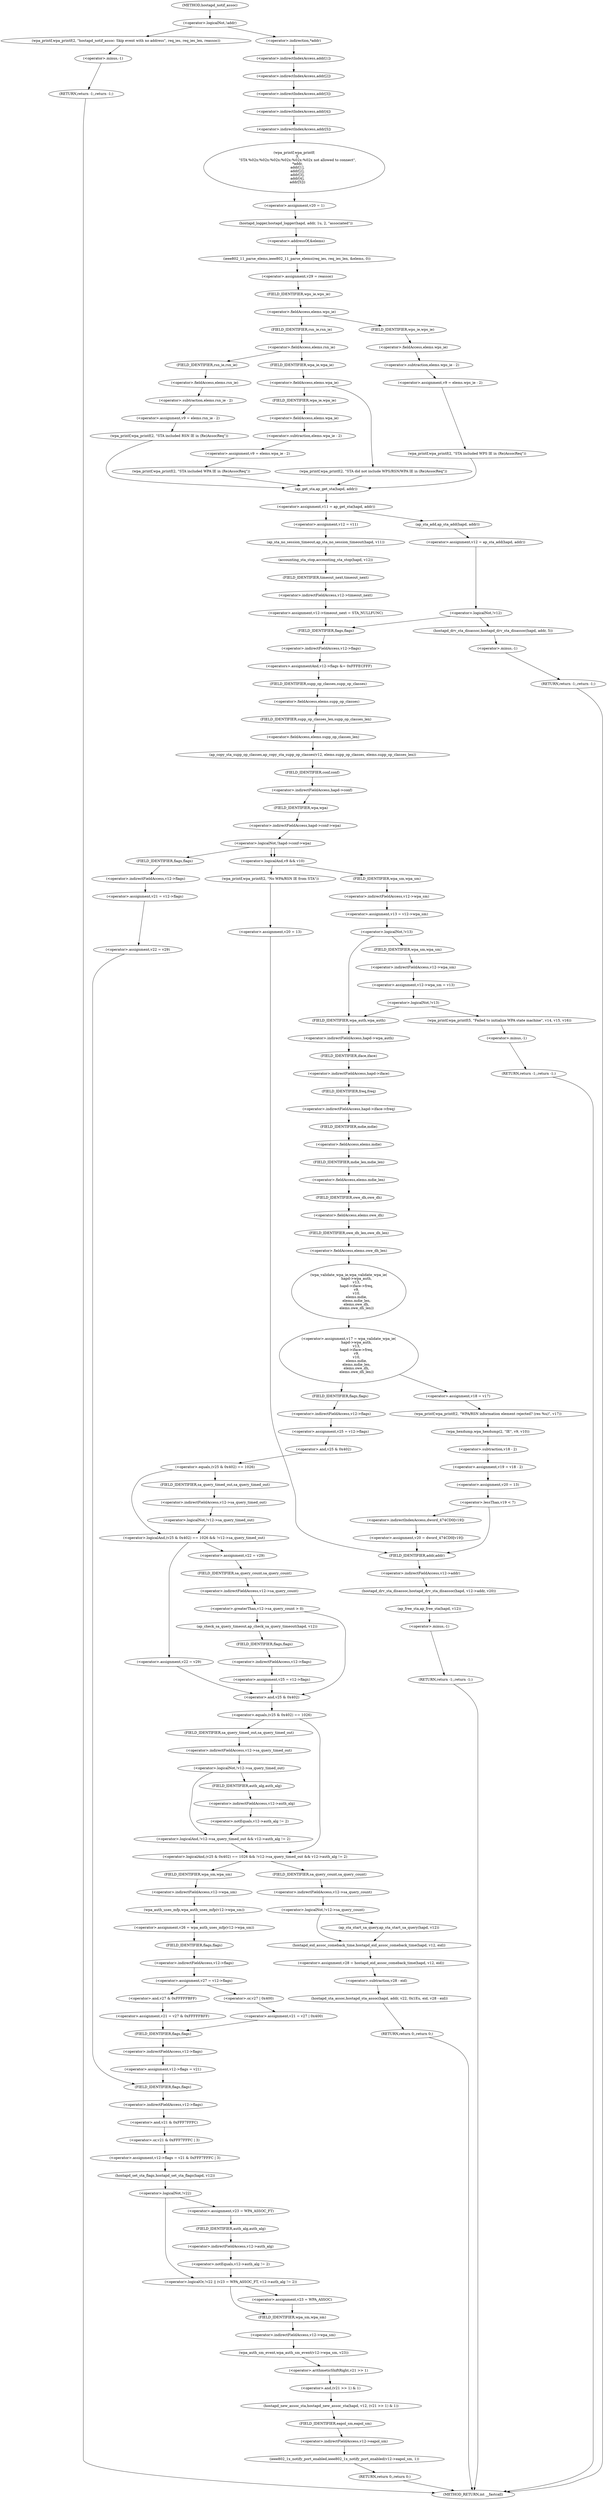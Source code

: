 digraph hostapd_notif_assoc {  
"1000153" [label = "(<operator>.logicalNot,!addr)" ]
"1000156" [label = "(wpa_printf,wpa_printf(2, \"hostapd_notif_assoc: Skip event with no address\", req_ies, req_ies_len, reassoc))" ]
"1000162" [label = "(RETURN,return -1;,return -1;)" ]
"1000163" [label = "(<operator>.minus,-1)" ]
"1000167" [label = "(wpa_printf,wpa_printf(\n      3,\n      \"STA %02x:%02x:%02x:%02x:%02x:%02x not allowed to connect\",\n      *addr,\n      addr[1],\n      addr[2],\n      addr[3],\n      addr[4],\n      addr[5]))" ]
"1000170" [label = "(<operator>.indirection,*addr)" ]
"1000172" [label = "(<operator>.indirectIndexAccess,addr[1])" ]
"1000175" [label = "(<operator>.indirectIndexAccess,addr[2])" ]
"1000178" [label = "(<operator>.indirectIndexAccess,addr[3])" ]
"1000181" [label = "(<operator>.indirectIndexAccess,addr[4])" ]
"1000184" [label = "(<operator>.indirectIndexAccess,addr[5])" ]
"1000187" [label = "(<operator>.assignment,v20 = 1)" ]
"1000190" [label = "(hostapd_logger,hostapd_logger(hapd, addr, 1u, 2, \"associated\"))" ]
"1000196" [label = "(ieee802_11_parse_elems,ieee802_11_parse_elems(req_ies, req_ies_len, &elems, 0))" ]
"1000199" [label = "(<operator>.addressOf,&elems)" ]
"1000202" [label = "(<operator>.assignment,v29 = reassoc)" ]
"1000206" [label = "(<operator>.fieldAccess,elems.wps_ie)" ]
"1000208" [label = "(FIELD_IDENTIFIER,wps_ie,wps_ie)" ]
"1000210" [label = "(<operator>.assignment,v9 = elems.wps_ie - 2)" ]
"1000212" [label = "(<operator>.subtraction,elems.wps_ie - 2)" ]
"1000213" [label = "(<operator>.fieldAccess,elems.wps_ie)" ]
"1000215" [label = "(FIELD_IDENTIFIER,wps_ie,wps_ie)" ]
"1000218" [label = "(wpa_printf,wpa_printf(2, \"STA included WPS IE in (Re)AssocReq\"))" ]
"1000223" [label = "(<operator>.fieldAccess,elems.rsn_ie)" ]
"1000225" [label = "(FIELD_IDENTIFIER,rsn_ie,rsn_ie)" ]
"1000227" [label = "(<operator>.assignment,v9 = elems.rsn_ie - 2)" ]
"1000229" [label = "(<operator>.subtraction,elems.rsn_ie - 2)" ]
"1000230" [label = "(<operator>.fieldAccess,elems.rsn_ie)" ]
"1000232" [label = "(FIELD_IDENTIFIER,rsn_ie,rsn_ie)" ]
"1000235" [label = "(wpa_printf,wpa_printf(2, \"STA included RSN IE in (Re)AssocReq\"))" ]
"1000240" [label = "(<operator>.fieldAccess,elems.wpa_ie)" ]
"1000242" [label = "(FIELD_IDENTIFIER,wpa_ie,wpa_ie)" ]
"1000244" [label = "(<operator>.assignment,v9 = elems.wpa_ie - 2)" ]
"1000246" [label = "(<operator>.subtraction,elems.wpa_ie - 2)" ]
"1000247" [label = "(<operator>.fieldAccess,elems.wpa_ie)" ]
"1000249" [label = "(FIELD_IDENTIFIER,wpa_ie,wpa_ie)" ]
"1000252" [label = "(wpa_printf,wpa_printf(2, \"STA included WPA IE in (Re)AssocReq\"))" ]
"1000259" [label = "(wpa_printf,wpa_printf(2, \"STA did not include WPS/RSN/WPA IE in (Re)AssocReq\"))" ]
"1000262" [label = "(<operator>.assignment,v11 = ap_get_sta(hapd, addr))" ]
"1000264" [label = "(ap_get_sta,ap_get_sta(hapd, addr))" ]
"1000270" [label = "(<operator>.assignment,v12 = v11)" ]
"1000273" [label = "(ap_sta_no_session_timeout,ap_sta_no_session_timeout(hapd, v11))" ]
"1000276" [label = "(accounting_sta_stop,accounting_sta_stop(hapd, v12))" ]
"1000279" [label = "(<operator>.assignment,v12->timeout_next = STA_NULLFUNC)" ]
"1000280" [label = "(<operator>.indirectFieldAccess,v12->timeout_next)" ]
"1000282" [label = "(FIELD_IDENTIFIER,timeout_next,timeout_next)" ]
"1000286" [label = "(<operator>.assignment,v12 = ap_sta_add(hapd, addr))" ]
"1000288" [label = "(ap_sta_add,ap_sta_add(hapd, addr))" ]
"1000292" [label = "(<operator>.logicalNot,!v12)" ]
"1000295" [label = "(hostapd_drv_sta_disassoc,hostapd_drv_sta_disassoc(hapd, addr, 5))" ]
"1000299" [label = "(RETURN,return -1;,return -1;)" ]
"1000300" [label = "(<operator>.minus,-1)" ]
"1000302" [label = "(<operators>.assignmentAnd,v12->flags &= 0xFFFECFFF)" ]
"1000303" [label = "(<operator>.indirectFieldAccess,v12->flags)" ]
"1000305" [label = "(FIELD_IDENTIFIER,flags,flags)" ]
"1000308" [label = "(ap_copy_sta_supp_op_classes,ap_copy_sta_supp_op_classes(v12, elems.supp_op_classes, elems.supp_op_classes_len))" ]
"1000310" [label = "(<operator>.fieldAccess,elems.supp_op_classes)" ]
"1000312" [label = "(FIELD_IDENTIFIER,supp_op_classes,supp_op_classes)" ]
"1000313" [label = "(<operator>.fieldAccess,elems.supp_op_classes_len)" ]
"1000315" [label = "(FIELD_IDENTIFIER,supp_op_classes_len,supp_op_classes_len)" ]
"1000317" [label = "(<operator>.logicalNot,!hapd->conf->wpa)" ]
"1000318" [label = "(<operator>.indirectFieldAccess,hapd->conf->wpa)" ]
"1000319" [label = "(<operator>.indirectFieldAccess,hapd->conf)" ]
"1000321" [label = "(FIELD_IDENTIFIER,conf,conf)" ]
"1000322" [label = "(FIELD_IDENTIFIER,wpa,wpa)" ]
"1000324" [label = "(<operator>.assignment,v21 = v12->flags)" ]
"1000326" [label = "(<operator>.indirectFieldAccess,v12->flags)" ]
"1000328" [label = "(FIELD_IDENTIFIER,flags,flags)" ]
"1000329" [label = "(<operator>.assignment,v22 = v29)" ]
"1000334" [label = "(<operator>.logicalAnd,v9 && v10)" ]
"1000338" [label = "(<operator>.assignment,v13 = v12->wpa_sm)" ]
"1000340" [label = "(<operator>.indirectFieldAccess,v12->wpa_sm)" ]
"1000342" [label = "(FIELD_IDENTIFIER,wpa_sm,wpa_sm)" ]
"1000344" [label = "(<operator>.logicalNot,!v13)" ]
"1000347" [label = "(<operator>.assignment,v12->wpa_sm = v13)" ]
"1000348" [label = "(<operator>.indirectFieldAccess,v12->wpa_sm)" ]
"1000350" [label = "(FIELD_IDENTIFIER,wpa_sm,wpa_sm)" ]
"1000353" [label = "(<operator>.logicalNot,!v13)" ]
"1000356" [label = "(wpa_printf,wpa_printf(5, \"Failed to initialize WPA state machine\", v14, v15, v16))" ]
"1000362" [label = "(RETURN,return -1;,return -1;)" ]
"1000363" [label = "(<operator>.minus,-1)" ]
"1000365" [label = "(<operator>.assignment,v17 = wpa_validate_wpa_ie(\n              hapd->wpa_auth,\n              v13,\n              hapd->iface->freq,\n              v9,\n              v10,\n              elems.mdie,\n              elems.mdie_len,\n              elems.owe_dh,\n              elems.owe_dh_len))" ]
"1000367" [label = "(wpa_validate_wpa_ie,wpa_validate_wpa_ie(\n              hapd->wpa_auth,\n              v13,\n              hapd->iface->freq,\n              v9,\n              v10,\n              elems.mdie,\n              elems.mdie_len,\n              elems.owe_dh,\n              elems.owe_dh_len))" ]
"1000368" [label = "(<operator>.indirectFieldAccess,hapd->wpa_auth)" ]
"1000370" [label = "(FIELD_IDENTIFIER,wpa_auth,wpa_auth)" ]
"1000372" [label = "(<operator>.indirectFieldAccess,hapd->iface->freq)" ]
"1000373" [label = "(<operator>.indirectFieldAccess,hapd->iface)" ]
"1000375" [label = "(FIELD_IDENTIFIER,iface,iface)" ]
"1000376" [label = "(FIELD_IDENTIFIER,freq,freq)" ]
"1000379" [label = "(<operator>.fieldAccess,elems.mdie)" ]
"1000381" [label = "(FIELD_IDENTIFIER,mdie,mdie)" ]
"1000382" [label = "(<operator>.fieldAccess,elems.mdie_len)" ]
"1000384" [label = "(FIELD_IDENTIFIER,mdie_len,mdie_len)" ]
"1000385" [label = "(<operator>.fieldAccess,elems.owe_dh)" ]
"1000387" [label = "(FIELD_IDENTIFIER,owe_dh,owe_dh)" ]
"1000388" [label = "(<operator>.fieldAccess,elems.owe_dh_len)" ]
"1000390" [label = "(FIELD_IDENTIFIER,owe_dh_len,owe_dh_len)" ]
"1000394" [label = "(<operator>.assignment,v18 = v17)" ]
"1000397" [label = "(wpa_printf,wpa_printf(2, \"WPA/RSN information element rejected? (res %u)\", v17))" ]
"1000401" [label = "(wpa_hexdump,wpa_hexdump(2, \"IE\", v9, v10))" ]
"1000406" [label = "(<operator>.assignment,v19 = v18 - 2)" ]
"1000408" [label = "(<operator>.subtraction,v18 - 2)" ]
"1000411" [label = "(<operator>.assignment,v20 = 13)" ]
"1000415" [label = "(<operator>.lessThan,v19 < 7)" ]
"1000418" [label = "(<operator>.assignment,v20 = dword_474CD0[v19])" ]
"1000420" [label = "(<operator>.indirectIndexAccess,dword_474CD0[v19])" ]
"1000424" [label = "(<operator>.assignment,v25 = v12->flags)" ]
"1000426" [label = "(<operator>.indirectFieldAccess,v12->flags)" ]
"1000428" [label = "(FIELD_IDENTIFIER,flags,flags)" ]
"1000430" [label = "(<operator>.logicalAnd,(v25 & 0x402) == 1026 && !v12->sa_query_timed_out)" ]
"1000431" [label = "(<operator>.equals,(v25 & 0x402) == 1026)" ]
"1000432" [label = "(<operator>.and,v25 & 0x402)" ]
"1000436" [label = "(<operator>.logicalNot,!v12->sa_query_timed_out)" ]
"1000437" [label = "(<operator>.indirectFieldAccess,v12->sa_query_timed_out)" ]
"1000439" [label = "(FIELD_IDENTIFIER,sa_query_timed_out,sa_query_timed_out)" ]
"1000441" [label = "(<operator>.assignment,v22 = v29)" ]
"1000445" [label = "(<operator>.greaterThan,v12->sa_query_count > 0)" ]
"1000446" [label = "(<operator>.indirectFieldAccess,v12->sa_query_count)" ]
"1000448" [label = "(FIELD_IDENTIFIER,sa_query_count,sa_query_count)" ]
"1000451" [label = "(ap_check_sa_query_timeout,ap_check_sa_query_timeout(hapd, v12))" ]
"1000454" [label = "(<operator>.assignment,v25 = v12->flags)" ]
"1000456" [label = "(<operator>.indirectFieldAccess,v12->flags)" ]
"1000458" [label = "(FIELD_IDENTIFIER,flags,flags)" ]
"1000461" [label = "(<operator>.assignment,v22 = v29)" ]
"1000465" [label = "(<operator>.logicalAnd,(v25 & 0x402) == 1026 && !v12->sa_query_timed_out && v12->auth_alg != 2)" ]
"1000466" [label = "(<operator>.equals,(v25 & 0x402) == 1026)" ]
"1000467" [label = "(<operator>.and,v25 & 0x402)" ]
"1000471" [label = "(<operator>.logicalAnd,!v12->sa_query_timed_out && v12->auth_alg != 2)" ]
"1000472" [label = "(<operator>.logicalNot,!v12->sa_query_timed_out)" ]
"1000473" [label = "(<operator>.indirectFieldAccess,v12->sa_query_timed_out)" ]
"1000475" [label = "(FIELD_IDENTIFIER,sa_query_timed_out,sa_query_timed_out)" ]
"1000476" [label = "(<operator>.notEquals,v12->auth_alg != 2)" ]
"1000477" [label = "(<operator>.indirectFieldAccess,v12->auth_alg)" ]
"1000479" [label = "(FIELD_IDENTIFIER,auth_alg,auth_alg)" ]
"1000483" [label = "(<operator>.logicalNot,!v12->sa_query_count)" ]
"1000484" [label = "(<operator>.indirectFieldAccess,v12->sa_query_count)" ]
"1000486" [label = "(FIELD_IDENTIFIER,sa_query_count,sa_query_count)" ]
"1000487" [label = "(ap_sta_start_sa_query,ap_sta_start_sa_query(hapd, v12))" ]
"1000490" [label = "(<operator>.assignment,v28 = hostapd_eid_assoc_comeback_time(hapd, v12, eid))" ]
"1000492" [label = "(hostapd_eid_assoc_comeback_time,hostapd_eid_assoc_comeback_time(hapd, v12, eid))" ]
"1000496" [label = "(hostapd_sta_assoc,hostapd_sta_assoc(hapd, addr, v22, 0x1Eu, eid, v28 - eid))" ]
"1000502" [label = "(<operator>.subtraction,v28 - eid)" ]
"1000505" [label = "(RETURN,return 0;,return 0;)" ]
"1000507" [label = "(<operator>.assignment,v26 = wpa_auth_uses_mfp(v12->wpa_sm))" ]
"1000509" [label = "(wpa_auth_uses_mfp,wpa_auth_uses_mfp(v12->wpa_sm))" ]
"1000510" [label = "(<operator>.indirectFieldAccess,v12->wpa_sm)" ]
"1000512" [label = "(FIELD_IDENTIFIER,wpa_sm,wpa_sm)" ]
"1000513" [label = "(<operator>.assignment,v27 = v12->flags)" ]
"1000515" [label = "(<operator>.indirectFieldAccess,v12->flags)" ]
"1000517" [label = "(FIELD_IDENTIFIER,flags,flags)" ]
"1000520" [label = "(<operator>.assignment,v21 = v27 | 0x400)" ]
"1000522" [label = "(<operator>.or,v27 | 0x400)" ]
"1000526" [label = "(<operator>.assignment,v21 = v27 & 0xFFFFFBFF)" ]
"1000528" [label = "(<operator>.and,v27 & 0xFFFFFBFF)" ]
"1000531" [label = "(<operator>.assignment,v12->flags = v21)" ]
"1000532" [label = "(<operator>.indirectFieldAccess,v12->flags)" ]
"1000534" [label = "(FIELD_IDENTIFIER,flags,flags)" ]
"1000537" [label = "(<operator>.assignment,v12->flags = v21 & 0xFFF7FFFC | 3)" ]
"1000538" [label = "(<operator>.indirectFieldAccess,v12->flags)" ]
"1000540" [label = "(FIELD_IDENTIFIER,flags,flags)" ]
"1000541" [label = "(<operator>.or,v21 & 0xFFF7FFFC | 3)" ]
"1000542" [label = "(<operator>.and,v21 & 0xFFF7FFFC)" ]
"1000546" [label = "(hostapd_set_sta_flags,hostapd_set_sta_flags(hapd, v12))" ]
"1000550" [label = "(<operator>.logicalOr,!v22 || (v23 = WPA_ASSOC_FT, v12->auth_alg != 2))" ]
"1000551" [label = "(<operator>.logicalNot,!v22)" ]
"1000554" [label = "(<operator>.assignment,v23 = WPA_ASSOC_FT)" ]
"1000557" [label = "(<operator>.notEquals,v12->auth_alg != 2)" ]
"1000558" [label = "(<operator>.indirectFieldAccess,v12->auth_alg)" ]
"1000560" [label = "(FIELD_IDENTIFIER,auth_alg,auth_alg)" ]
"1000562" [label = "(<operator>.assignment,v23 = WPA_ASSOC)" ]
"1000565" [label = "(wpa_auth_sm_event,wpa_auth_sm_event(v12->wpa_sm, v23))" ]
"1000566" [label = "(<operator>.indirectFieldAccess,v12->wpa_sm)" ]
"1000568" [label = "(FIELD_IDENTIFIER,wpa_sm,wpa_sm)" ]
"1000570" [label = "(hostapd_new_assoc_sta,hostapd_new_assoc_sta(hapd, v12, (v21 >> 1) & 1))" ]
"1000573" [label = "(<operator>.and,(v21 >> 1) & 1)" ]
"1000574" [label = "(<operator>.arithmeticShiftRight,v21 >> 1)" ]
"1000578" [label = "(ieee802_1x_notify_port_enabled,ieee802_1x_notify_port_enabled(v12->eapol_sm, 1))" ]
"1000579" [label = "(<operator>.indirectFieldAccess,v12->eapol_sm)" ]
"1000581" [label = "(FIELD_IDENTIFIER,eapol_sm,eapol_sm)" ]
"1000583" [label = "(RETURN,return 0;,return 0;)" ]
"1000585" [label = "(wpa_printf,wpa_printf(2, \"No WPA/RSN IE from STA\"))" ]
"1000588" [label = "(<operator>.assignment,v20 = 13)" ]
"1000592" [label = "(hostapd_drv_sta_disassoc,hostapd_drv_sta_disassoc(hapd, v12->addr, v20))" ]
"1000594" [label = "(<operator>.indirectFieldAccess,v12->addr)" ]
"1000596" [label = "(FIELD_IDENTIFIER,addr,addr)" ]
"1000598" [label = "(ap_free_sta,ap_free_sta(hapd, v12))" ]
"1000601" [label = "(RETURN,return -1;,return -1;)" ]
"1000602" [label = "(<operator>.minus,-1)" ]
"1000123" [label = "(METHOD,hostapd_notif_assoc)" ]
"1000604" [label = "(METHOD_RETURN,int __fastcall)" ]
  "1000153" -> "1000156" 
  "1000153" -> "1000170" 
  "1000156" -> "1000163" 
  "1000162" -> "1000604" 
  "1000163" -> "1000162" 
  "1000167" -> "1000187" 
  "1000170" -> "1000172" 
  "1000172" -> "1000175" 
  "1000175" -> "1000178" 
  "1000178" -> "1000181" 
  "1000181" -> "1000184" 
  "1000184" -> "1000167" 
  "1000187" -> "1000190" 
  "1000190" -> "1000199" 
  "1000196" -> "1000202" 
  "1000199" -> "1000196" 
  "1000202" -> "1000208" 
  "1000206" -> "1000215" 
  "1000206" -> "1000225" 
  "1000208" -> "1000206" 
  "1000210" -> "1000218" 
  "1000212" -> "1000210" 
  "1000213" -> "1000212" 
  "1000215" -> "1000213" 
  "1000218" -> "1000264" 
  "1000223" -> "1000232" 
  "1000223" -> "1000242" 
  "1000225" -> "1000223" 
  "1000227" -> "1000235" 
  "1000229" -> "1000227" 
  "1000230" -> "1000229" 
  "1000232" -> "1000230" 
  "1000235" -> "1000264" 
  "1000240" -> "1000249" 
  "1000240" -> "1000259" 
  "1000242" -> "1000240" 
  "1000244" -> "1000252" 
  "1000246" -> "1000244" 
  "1000247" -> "1000246" 
  "1000249" -> "1000247" 
  "1000252" -> "1000264" 
  "1000259" -> "1000264" 
  "1000262" -> "1000270" 
  "1000262" -> "1000288" 
  "1000264" -> "1000262" 
  "1000270" -> "1000273" 
  "1000273" -> "1000276" 
  "1000276" -> "1000282" 
  "1000279" -> "1000305" 
  "1000280" -> "1000279" 
  "1000282" -> "1000280" 
  "1000286" -> "1000292" 
  "1000288" -> "1000286" 
  "1000292" -> "1000295" 
  "1000292" -> "1000305" 
  "1000295" -> "1000300" 
  "1000299" -> "1000604" 
  "1000300" -> "1000299" 
  "1000302" -> "1000312" 
  "1000303" -> "1000302" 
  "1000305" -> "1000303" 
  "1000308" -> "1000321" 
  "1000310" -> "1000315" 
  "1000312" -> "1000310" 
  "1000313" -> "1000308" 
  "1000315" -> "1000313" 
  "1000317" -> "1000328" 
  "1000317" -> "1000334" 
  "1000317" -> "1000334" 
  "1000318" -> "1000317" 
  "1000319" -> "1000322" 
  "1000321" -> "1000319" 
  "1000322" -> "1000318" 
  "1000324" -> "1000329" 
  "1000326" -> "1000324" 
  "1000328" -> "1000326" 
  "1000329" -> "1000540" 
  "1000334" -> "1000342" 
  "1000334" -> "1000585" 
  "1000338" -> "1000344" 
  "1000340" -> "1000338" 
  "1000342" -> "1000340" 
  "1000344" -> "1000350" 
  "1000344" -> "1000370" 
  "1000347" -> "1000353" 
  "1000348" -> "1000347" 
  "1000350" -> "1000348" 
  "1000353" -> "1000356" 
  "1000353" -> "1000370" 
  "1000356" -> "1000363" 
  "1000362" -> "1000604" 
  "1000363" -> "1000362" 
  "1000365" -> "1000394" 
  "1000365" -> "1000428" 
  "1000367" -> "1000365" 
  "1000368" -> "1000375" 
  "1000370" -> "1000368" 
  "1000372" -> "1000381" 
  "1000373" -> "1000376" 
  "1000375" -> "1000373" 
  "1000376" -> "1000372" 
  "1000379" -> "1000384" 
  "1000381" -> "1000379" 
  "1000382" -> "1000387" 
  "1000384" -> "1000382" 
  "1000385" -> "1000390" 
  "1000387" -> "1000385" 
  "1000388" -> "1000367" 
  "1000390" -> "1000388" 
  "1000394" -> "1000397" 
  "1000397" -> "1000401" 
  "1000401" -> "1000408" 
  "1000406" -> "1000411" 
  "1000408" -> "1000406" 
  "1000411" -> "1000415" 
  "1000415" -> "1000420" 
  "1000415" -> "1000596" 
  "1000418" -> "1000596" 
  "1000420" -> "1000418" 
  "1000424" -> "1000432" 
  "1000426" -> "1000424" 
  "1000428" -> "1000426" 
  "1000430" -> "1000441" 
  "1000430" -> "1000461" 
  "1000431" -> "1000430" 
  "1000431" -> "1000439" 
  "1000432" -> "1000431" 
  "1000436" -> "1000430" 
  "1000437" -> "1000436" 
  "1000439" -> "1000437" 
  "1000441" -> "1000448" 
  "1000445" -> "1000451" 
  "1000445" -> "1000467" 
  "1000446" -> "1000445" 
  "1000448" -> "1000446" 
  "1000451" -> "1000458" 
  "1000454" -> "1000467" 
  "1000456" -> "1000454" 
  "1000458" -> "1000456" 
  "1000461" -> "1000467" 
  "1000465" -> "1000486" 
  "1000465" -> "1000512" 
  "1000466" -> "1000465" 
  "1000466" -> "1000475" 
  "1000467" -> "1000466" 
  "1000471" -> "1000465" 
  "1000472" -> "1000471" 
  "1000472" -> "1000479" 
  "1000473" -> "1000472" 
  "1000475" -> "1000473" 
  "1000476" -> "1000471" 
  "1000477" -> "1000476" 
  "1000479" -> "1000477" 
  "1000483" -> "1000487" 
  "1000483" -> "1000492" 
  "1000484" -> "1000483" 
  "1000486" -> "1000484" 
  "1000487" -> "1000492" 
  "1000490" -> "1000502" 
  "1000492" -> "1000490" 
  "1000496" -> "1000505" 
  "1000502" -> "1000496" 
  "1000505" -> "1000604" 
  "1000507" -> "1000517" 
  "1000509" -> "1000507" 
  "1000510" -> "1000509" 
  "1000512" -> "1000510" 
  "1000513" -> "1000522" 
  "1000513" -> "1000528" 
  "1000515" -> "1000513" 
  "1000517" -> "1000515" 
  "1000520" -> "1000534" 
  "1000522" -> "1000520" 
  "1000526" -> "1000534" 
  "1000528" -> "1000526" 
  "1000531" -> "1000540" 
  "1000532" -> "1000531" 
  "1000534" -> "1000532" 
  "1000537" -> "1000546" 
  "1000538" -> "1000542" 
  "1000540" -> "1000538" 
  "1000541" -> "1000537" 
  "1000542" -> "1000541" 
  "1000546" -> "1000551" 
  "1000550" -> "1000562" 
  "1000550" -> "1000568" 
  "1000551" -> "1000550" 
  "1000551" -> "1000554" 
  "1000554" -> "1000560" 
  "1000557" -> "1000550" 
  "1000558" -> "1000557" 
  "1000560" -> "1000558" 
  "1000562" -> "1000568" 
  "1000565" -> "1000574" 
  "1000566" -> "1000565" 
  "1000568" -> "1000566" 
  "1000570" -> "1000581" 
  "1000573" -> "1000570" 
  "1000574" -> "1000573" 
  "1000578" -> "1000583" 
  "1000579" -> "1000578" 
  "1000581" -> "1000579" 
  "1000583" -> "1000604" 
  "1000585" -> "1000588" 
  "1000588" -> "1000596" 
  "1000592" -> "1000598" 
  "1000594" -> "1000592" 
  "1000596" -> "1000594" 
  "1000598" -> "1000602" 
  "1000601" -> "1000604" 
  "1000602" -> "1000601" 
  "1000123" -> "1000153" 
}
